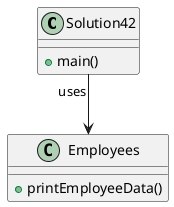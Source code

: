 @startuml
class Solution42{
+main()
}

class Employees{
+printEmployeeData()
}

Solution42 "uses" --> Employees
@enduml